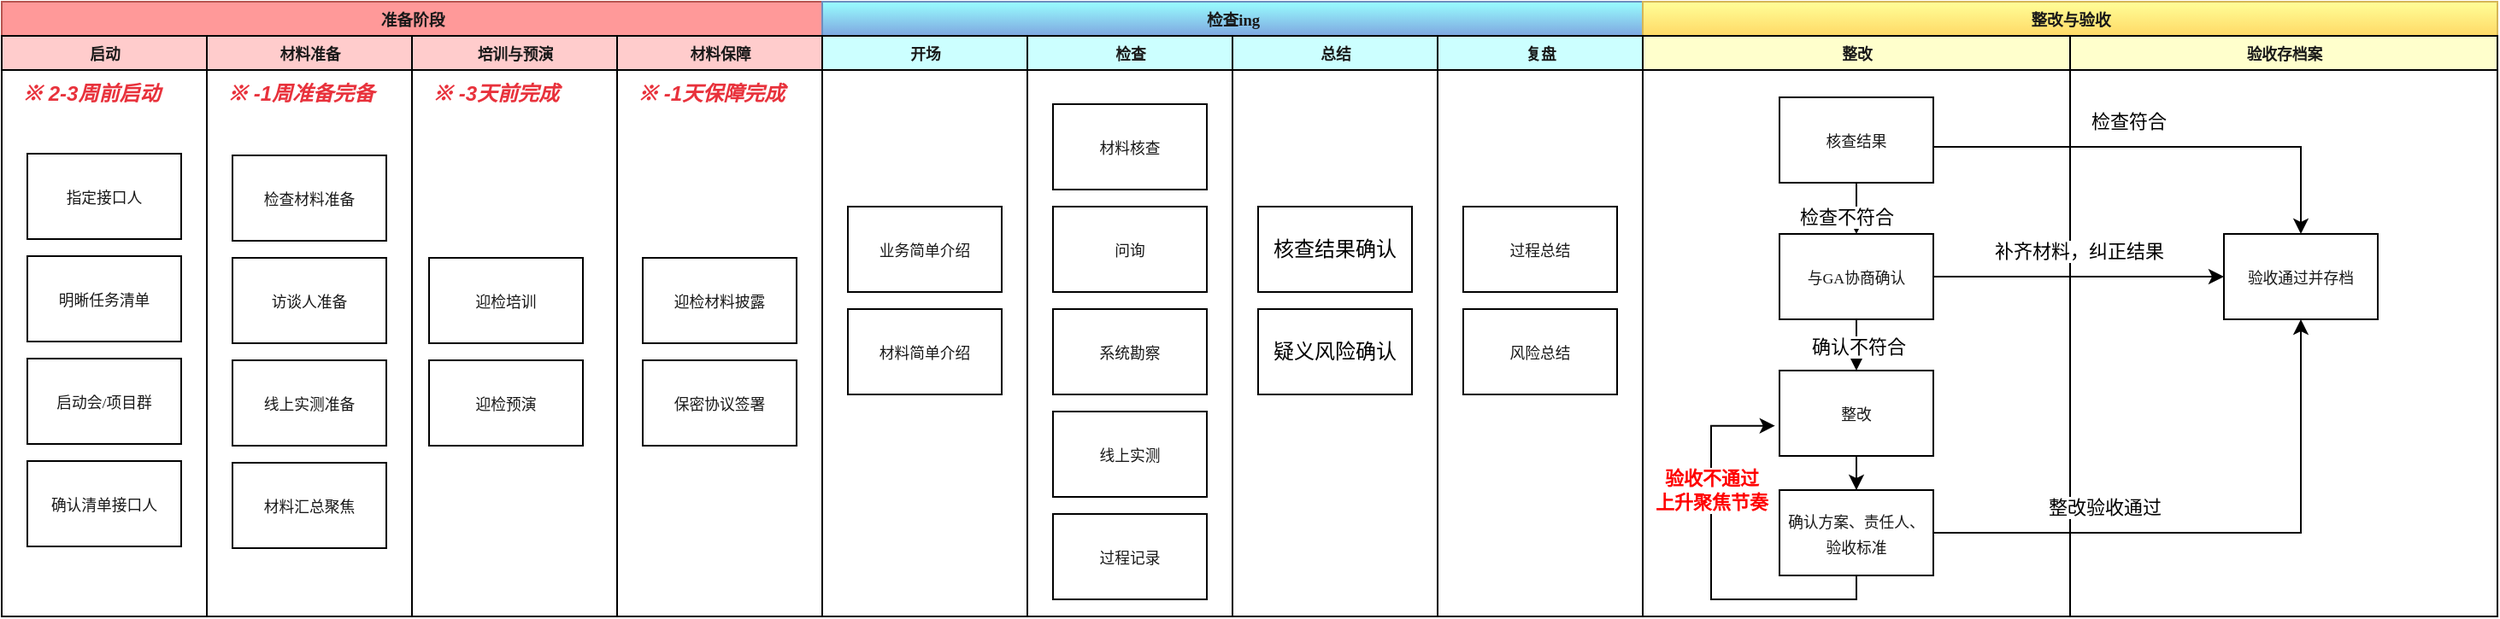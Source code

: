 <mxfile version="20.7.3" type="github">
  <diagram id="prtHgNgQTEPvFCAcTncT" name="Page-1">
    <mxGraphModel dx="1216" dy="515" grid="1" gridSize="10" guides="1" tooltips="1" connect="1" arrows="1" fold="1" page="1" pageScale="1" pageWidth="827" pageHeight="1169" math="0" shadow="0">
      <root>
        <mxCell id="0" />
        <mxCell id="1" parent="0" />
        <mxCell id="dNxyNK7c78bLwvsdeMH5-11" value="&lt;span style=&quot;font-family: &amp;quot;Microsoft YaHei&amp;quot;; font-size: 7pt; color: rgb(25, 25, 25); background-color: transparent;&quot;&gt;&lt;font style=&quot;vertical-align: inherit;&quot;&gt;&lt;font style=&quot;vertical-align: inherit;&quot;&gt;准备阶段&lt;/font&gt;&lt;/font&gt;&lt;/span&gt;" style="swimlane;html=1;startSize=20;horizontal=1;containerType=tree;glass=0;fillColor=#FF9999;strokeColor=#b85450;" parent="1" vertex="1">
          <mxGeometry x="20" y="40" width="480" height="360" as="geometry">
            <mxRectangle x="40" y="80" width="90" height="30" as="alternateBounds" />
          </mxGeometry>
        </mxCell>
        <mxCell id="OTApJZgQJJiU-7IRqIAa-1" value="&lt;span style=&quot;font-family: &amp;quot;Microsoft YaHei&amp;quot;; font-size: 6.667pt; color: rgb(25, 25, 25); background-color: transparent;&quot;&gt;启动&lt;/span&gt;" style="swimlane;html=1;startSize=20;horizontal=1;containerType=tree;glass=0;gradientColor=none;fillColor=#FFCCCC;" parent="dNxyNK7c78bLwvsdeMH5-11" vertex="1">
          <mxGeometry y="20" width="120" height="340" as="geometry">
            <mxRectangle x="40" y="80" width="90" height="30" as="alternateBounds" />
          </mxGeometry>
        </mxCell>
        <mxCell id="OTApJZgQJJiU-7IRqIAa-8" value="&lt;font face=&quot;Microsoft YaHei&quot; color=&quot;#191919&quot;&gt;&lt;span style=&quot;font-size: 8.889px;&quot;&gt;&lt;font style=&quot;vertical-align: inherit;&quot;&gt;&lt;font style=&quot;vertical-align: inherit;&quot;&gt;&lt;font style=&quot;vertical-align: inherit;&quot;&gt;&lt;font style=&quot;vertical-align: inherit;&quot;&gt;&lt;font style=&quot;vertical-align: inherit;&quot;&gt;&lt;font style=&quot;vertical-align: inherit;&quot;&gt;确认清单接口人&lt;/font&gt;&lt;/font&gt;&lt;/font&gt;&lt;/font&gt;&lt;/font&gt;&lt;/font&gt;&lt;/span&gt;&lt;/font&gt;" style="rounded=0;whiteSpace=wrap;html=1;" parent="OTApJZgQJJiU-7IRqIAa-1" vertex="1">
          <mxGeometry x="15" y="249" width="90" height="50" as="geometry" />
        </mxCell>
        <mxCell id="OTApJZgQJJiU-7IRqIAa-11" value="&lt;span style=&quot;font-family:&#39;Microsoft YaHei&#39;; font-size:6.667pt; color:#191919;&quot;&gt;&lt;font style=&quot;vertical-align: inherit;&quot;&gt;&lt;font style=&quot;vertical-align: inherit;&quot;&gt;&lt;font style=&quot;vertical-align: inherit;&quot;&gt;&lt;font style=&quot;vertical-align: inherit;&quot;&gt;&lt;font style=&quot;vertical-align: inherit;&quot;&gt;&lt;font style=&quot;vertical-align: inherit;&quot;&gt;&lt;font style=&quot;vertical-align: inherit;&quot;&gt;&lt;font style=&quot;vertical-align: inherit;&quot;&gt;启动会/项目群&lt;/font&gt;&lt;/font&gt;&lt;/font&gt;&lt;/font&gt;&lt;/font&gt;&lt;/font&gt;&lt;/font&gt;&lt;/font&gt;&lt;/span&gt;" style="rounded=0;whiteSpace=wrap;html=1;" parent="OTApJZgQJJiU-7IRqIAa-1" vertex="1">
          <mxGeometry x="15" y="189" width="90" height="50" as="geometry" />
        </mxCell>
        <mxCell id="iH_fENymZqT4NKZlddTt-9" value="&lt;font face=&quot;Microsoft YaHei&quot; color=&quot;#191919&quot;&gt;&lt;span style=&quot;font-size: 8.889px;&quot;&gt;&lt;font style=&quot;vertical-align: inherit;&quot;&gt;&lt;font style=&quot;vertical-align: inherit;&quot;&gt;&lt;font style=&quot;vertical-align: inherit;&quot;&gt;&lt;font style=&quot;vertical-align: inherit;&quot;&gt;&lt;font style=&quot;vertical-align: inherit;&quot;&gt;&lt;font style=&quot;vertical-align: inherit;&quot;&gt;&lt;font style=&quot;vertical-align: inherit;&quot;&gt;&lt;font style=&quot;vertical-align: inherit;&quot;&gt;&lt;font style=&quot;vertical-align: inherit;&quot;&gt;&lt;font style=&quot;vertical-align: inherit;&quot;&gt;指定接口人&lt;/font&gt;&lt;/font&gt;&lt;/font&gt;&lt;/font&gt;&lt;/font&gt;&lt;/font&gt;&lt;/font&gt;&lt;/font&gt;&lt;/font&gt;&lt;/font&gt;&lt;/span&gt;&lt;/font&gt;" style="rounded=0;whiteSpace=wrap;html=1;" vertex="1" parent="OTApJZgQJJiU-7IRqIAa-1">
          <mxGeometry x="15" y="69" width="90" height="50" as="geometry" />
        </mxCell>
        <mxCell id="iH_fENymZqT4NKZlddTt-10" value="&lt;font face=&quot;Microsoft YaHei&quot; color=&quot;#191919&quot;&gt;&lt;span style=&quot;font-size: 8.889px;&quot;&gt;&lt;font style=&quot;vertical-align: inherit;&quot;&gt;&lt;font style=&quot;vertical-align: inherit;&quot;&gt;&lt;font style=&quot;vertical-align: inherit;&quot;&gt;&lt;font style=&quot;vertical-align: inherit;&quot;&gt;&lt;font style=&quot;vertical-align: inherit;&quot;&gt;&lt;font style=&quot;vertical-align: inherit;&quot;&gt;明晰任务清单&lt;/font&gt;&lt;/font&gt;&lt;/font&gt;&lt;/font&gt;&lt;/font&gt;&lt;/font&gt;&lt;/span&gt;&lt;/font&gt;" style="rounded=0;whiteSpace=wrap;html=1;" vertex="1" parent="OTApJZgQJJiU-7IRqIAa-1">
          <mxGeometry x="15" y="129" width="90" height="50" as="geometry" />
        </mxCell>
        <mxCell id="iH_fENymZqT4NKZlddTt-6" value="&lt;div class=&quot;lake-content&quot;&gt;&lt;p style=&quot;margin: 0; padding: 0; min-height: 24px&quot; class=&quot;ne-p&quot; id=&quot;uf201b41a&quot;&gt;&lt;em&gt;&lt;span style=&quot;color: #E8323C&quot; class=&quot;ne-text&quot;&gt;&lt;font style=&quot;vertical-align: inherit;&quot;&gt;&lt;font style=&quot;vertical-align: inherit;&quot;&gt;&lt;font style=&quot;vertical-align: inherit;&quot;&gt;&lt;font style=&quot;vertical-align: inherit;&quot;&gt;&lt;font style=&quot;vertical-align: inherit;&quot;&gt;&lt;font style=&quot;vertical-align: inherit;&quot;&gt;&lt;font style=&quot;vertical-align: inherit;&quot;&gt;&lt;font style=&quot;vertical-align: inherit;&quot;&gt;&lt;font style=&quot;vertical-align: inherit;&quot;&gt;&lt;font style=&quot;vertical-align: inherit;&quot;&gt;&lt;font style=&quot;vertical-align: inherit;&quot;&gt;&lt;font style=&quot;vertical-align: inherit;&quot;&gt;&lt;font style=&quot;vertical-align: inherit;&quot;&gt;&lt;font style=&quot;vertical-align: inherit;&quot;&gt;&lt;font style=&quot;vertical-align: inherit;&quot;&gt;&lt;font style=&quot;vertical-align: inherit;&quot;&gt;※ &lt;/font&gt;&lt;/font&gt;&lt;/font&gt;&lt;/font&gt;&lt;/font&gt;&lt;/font&gt;&lt;/font&gt;&lt;/font&gt;&lt;/font&gt;&lt;/font&gt;&lt;/font&gt;&lt;/font&gt;&lt;/font&gt;&lt;/font&gt;&lt;/font&gt;&lt;/font&gt;&lt;/span&gt;&lt;/em&gt;&lt;em style=&quot;background-color: initial;&quot;&gt;&lt;span style=&quot;color: #E8323C&quot; class=&quot;ne-text&quot;&gt;&lt;font style=&quot;vertical-align: inherit;&quot;&gt;&lt;font style=&quot;vertical-align: inherit;&quot;&gt;&lt;font style=&quot;vertical-align: inherit;&quot;&gt;&lt;font style=&quot;vertical-align: inherit;&quot;&gt;2-3周前启动&lt;/font&gt;&lt;/font&gt;&lt;/font&gt;&lt;/font&gt;&lt;/span&gt;&lt;/em&gt;&lt;/p&gt;&lt;/div&gt;" style="text;whiteSpace=wrap;html=1;fontStyle=1" vertex="1" parent="OTApJZgQJJiU-7IRqIAa-1">
          <mxGeometry x="10" y="20" width="100" height="20" as="geometry" />
        </mxCell>
        <mxCell id="OTApJZgQJJiU-7IRqIAa-2" value="&lt;span style=&quot;font-family: &amp;quot;Microsoft YaHei&amp;quot;; font-size: 6.667pt; color: rgb(25, 25, 25);&quot;&gt;&lt;font style=&quot;vertical-align: inherit;&quot;&gt;&lt;font style=&quot;vertical-align: inherit;&quot;&gt;材料准备&lt;/font&gt;&lt;/font&gt;&lt;/span&gt;" style="swimlane;html=1;startSize=20;horizontal=1;containerType=tree;glass=0;fillColor=#FFCCCC;" parent="dNxyNK7c78bLwvsdeMH5-11" vertex="1">
          <mxGeometry x="120" y="20" width="120" height="340" as="geometry">
            <mxRectangle x="40" y="80" width="90" height="30" as="alternateBounds" />
          </mxGeometry>
        </mxCell>
        <mxCell id="OTApJZgQJJiU-7IRqIAa-19" value="&lt;font face=&quot;Microsoft YaHei&quot; color=&quot;#191919&quot;&gt;&lt;span style=&quot;font-size: 8.889px;&quot;&gt;检查材料准备&lt;/span&gt;&lt;/font&gt;" style="rounded=0;whiteSpace=wrap;html=1;" parent="OTApJZgQJJiU-7IRqIAa-2" vertex="1">
          <mxGeometry x="15" y="70" width="90" height="50" as="geometry" />
        </mxCell>
        <mxCell id="OTApJZgQJJiU-7IRqIAa-18" value="&lt;span style=&quot;font-family:&#39;Microsoft YaHei&#39;; font-size:6.667pt; color:#191919;&quot;&gt;&lt;font style=&quot;vertical-align: inherit;&quot;&gt;&lt;font style=&quot;vertical-align: inherit;&quot;&gt;访谈人准备&lt;/font&gt;&lt;/font&gt;&lt;/span&gt;" style="rounded=0;whiteSpace=wrap;html=1;" parent="OTApJZgQJJiU-7IRqIAa-2" vertex="1">
          <mxGeometry x="15" y="130" width="90" height="50" as="geometry" />
        </mxCell>
        <mxCell id="OTApJZgQJJiU-7IRqIAa-15" value="&lt;span style=&quot;font-family:&#39;Microsoft YaHei&#39;; font-size:6.667pt; color:#191919;&quot;&gt;线上实测准备&lt;/span&gt;" style="rounded=0;whiteSpace=wrap;html=1;" parent="OTApJZgQJJiU-7IRqIAa-2" vertex="1">
          <mxGeometry x="15" y="190" width="90" height="50" as="geometry" />
        </mxCell>
        <mxCell id="iH_fENymZqT4NKZlddTt-2" value="&lt;div class=&quot;lake-content&quot;&gt;&lt;p style=&quot;margin: 0; padding: 0; min-height: 24px&quot; class=&quot;ne-p&quot; id=&quot;uf201b41a&quot;&gt;&lt;em&gt;&lt;span style=&quot;color: #E8323C&quot; class=&quot;ne-text&quot;&gt;&lt;font style=&quot;vertical-align: inherit;&quot;&gt;&lt;font style=&quot;vertical-align: inherit;&quot;&gt;&lt;font style=&quot;vertical-align: inherit;&quot;&gt;&lt;font style=&quot;vertical-align: inherit;&quot;&gt;&lt;font style=&quot;vertical-align: inherit;&quot;&gt;&lt;font style=&quot;vertical-align: inherit;&quot;&gt;&lt;font style=&quot;vertical-align: inherit;&quot;&gt;&lt;font style=&quot;vertical-align: inherit;&quot;&gt;&lt;font style=&quot;vertical-align: inherit;&quot;&gt;&lt;font style=&quot;vertical-align: inherit;&quot;&gt;&lt;font style=&quot;vertical-align: inherit;&quot;&gt;&lt;font style=&quot;vertical-align: inherit;&quot;&gt;&lt;font style=&quot;vertical-align: inherit;&quot;&gt;&lt;font style=&quot;vertical-align: inherit;&quot;&gt;※ -1周准备完备&lt;/font&gt;&lt;/font&gt;&lt;/font&gt;&lt;/font&gt;&lt;/font&gt;&lt;/font&gt;&lt;/font&gt;&lt;/font&gt;&lt;/font&gt;&lt;/font&gt;&lt;/font&gt;&lt;/font&gt;&lt;/font&gt;&lt;/font&gt;&lt;/span&gt;&lt;/em&gt;&lt;/p&gt;&lt;/div&gt;" style="text;whiteSpace=wrap;html=1;fontStyle=1" vertex="1" parent="OTApJZgQJJiU-7IRqIAa-2">
          <mxGeometry x="10" y="20" width="100" height="20" as="geometry" />
        </mxCell>
        <mxCell id="OTApJZgQJJiU-7IRqIAa-24" value="&lt;font face=&quot;Microsoft YaHei&quot; color=&quot;#191919&quot;&gt;&lt;span style=&quot;font-size: 8.889px;&quot;&gt;材料汇总聚焦&lt;/span&gt;&lt;/font&gt;" style="rounded=0;whiteSpace=wrap;html=1;" parent="OTApJZgQJJiU-7IRqIAa-2" vertex="1">
          <mxGeometry x="15" y="250" width="90" height="50" as="geometry" />
        </mxCell>
        <mxCell id="OTApJZgQJJiU-7IRqIAa-4" value="&lt;span style=&quot;font-family: &amp;quot;Microsoft YaHei&amp;quot;; font-size: 6.667pt; color: rgb(25, 25, 25);&quot;&gt;材料保障&lt;/span&gt;" style="swimlane;html=1;startSize=20;horizontal=1;containerType=tree;glass=0;fillColor=#FFCCCC;" parent="dNxyNK7c78bLwvsdeMH5-11" vertex="1">
          <mxGeometry x="360" y="20" width="120" height="340" as="geometry">
            <mxRectangle x="40" y="80" width="90" height="30" as="alternateBounds" />
          </mxGeometry>
        </mxCell>
        <mxCell id="OTApJZgQJJiU-7IRqIAa-26" value="&lt;font face=&quot;Microsoft YaHei&quot; color=&quot;#191919&quot;&gt;&lt;span style=&quot;font-size: 8.889px;&quot;&gt;迎检材料披露&lt;/span&gt;&lt;/font&gt;" style="rounded=0;whiteSpace=wrap;html=1;" parent="OTApJZgQJJiU-7IRqIAa-4" vertex="1">
          <mxGeometry x="15" y="130" width="90" height="50" as="geometry" />
        </mxCell>
        <mxCell id="OTApJZgQJJiU-7IRqIAa-27" value="&lt;span style=&quot;font-family:&#39;Microsoft YaHei&#39;; font-size:6.667pt; color:#191919;&quot;&gt;保密协议签署&lt;/span&gt;" style="rounded=0;whiteSpace=wrap;html=1;" parent="OTApJZgQJJiU-7IRqIAa-4" vertex="1">
          <mxGeometry x="15" y="190" width="90" height="50" as="geometry" />
        </mxCell>
        <mxCell id="iH_fENymZqT4NKZlddTt-12" value="&lt;div class=&quot;lake-content&quot;&gt;&lt;p style=&quot;margin: 0; padding: 0; min-height: 24px&quot; class=&quot;ne-p&quot; id=&quot;uf201b41a&quot;&gt;&lt;em&gt;&lt;span style=&quot;color: #E8323C&quot; class=&quot;ne-text&quot;&gt;&lt;font style=&quot;vertical-align: inherit;&quot;&gt;&lt;font style=&quot;vertical-align: inherit;&quot;&gt;&lt;font style=&quot;vertical-align: inherit;&quot;&gt;&lt;font style=&quot;vertical-align: inherit;&quot;&gt;&lt;font style=&quot;vertical-align: inherit;&quot;&gt;&lt;font style=&quot;vertical-align: inherit;&quot;&gt;&lt;font style=&quot;vertical-align: inherit;&quot;&gt;&lt;font style=&quot;vertical-align: inherit;&quot;&gt;&lt;font style=&quot;vertical-align: inherit;&quot;&gt;&lt;font style=&quot;vertical-align: inherit;&quot;&gt;&lt;font style=&quot;vertical-align: inherit;&quot;&gt;&lt;font style=&quot;vertical-align: inherit;&quot;&gt;&lt;font style=&quot;vertical-align: inherit;&quot;&gt;&lt;font style=&quot;vertical-align: inherit;&quot;&gt;&lt;font style=&quot;vertical-align: inherit;&quot;&gt;&lt;font style=&quot;vertical-align: inherit;&quot;&gt;&lt;font style=&quot;vertical-align: inherit;&quot;&gt;&lt;font style=&quot;vertical-align: inherit;&quot;&gt;※ -1天保障完成&lt;/font&gt;&lt;/font&gt;&lt;/font&gt;&lt;/font&gt;&lt;/font&gt;&lt;/font&gt;&lt;/font&gt;&lt;/font&gt;&lt;/font&gt;&lt;/font&gt;&lt;/font&gt;&lt;/font&gt;&lt;/font&gt;&lt;/font&gt;&lt;/font&gt;&lt;/font&gt;&lt;/font&gt;&lt;/font&gt;&lt;/span&gt;&lt;/em&gt;&lt;/p&gt;&lt;/div&gt;" style="text;whiteSpace=wrap;html=1;fontStyle=1" vertex="1" parent="OTApJZgQJJiU-7IRqIAa-4">
          <mxGeometry x="10" y="20" width="100" height="20" as="geometry" />
        </mxCell>
        <mxCell id="OTApJZgQJJiU-7IRqIAa-3" value="&lt;span style=&quot;font-family: &amp;quot;Microsoft YaHei&amp;quot;; font-size: 6.667pt; color: rgb(25, 25, 25);&quot;&gt;&lt;font style=&quot;vertical-align: inherit;&quot;&gt;&lt;font style=&quot;vertical-align: inherit;&quot;&gt;培训与预演&lt;/font&gt;&lt;/font&gt;&lt;/span&gt;" style="swimlane;html=1;startSize=20;horizontal=1;containerType=tree;glass=0;fillColor=#FFCCCC;" parent="dNxyNK7c78bLwvsdeMH5-11" vertex="1">
          <mxGeometry x="240" y="20" width="120" height="340" as="geometry">
            <mxRectangle x="240" y="20" width="90" height="30" as="alternateBounds" />
          </mxGeometry>
        </mxCell>
        <mxCell id="OTApJZgQJJiU-7IRqIAa-25" value="&lt;span style=&quot;font-family:&#39;Microsoft YaHei&#39;; font-size:6.667pt; color:#191919;&quot;&gt;迎检培训&lt;/span&gt;" style="rounded=0;whiteSpace=wrap;html=1;" parent="OTApJZgQJJiU-7IRqIAa-3" vertex="1">
          <mxGeometry x="10" y="130" width="90" height="50" as="geometry" />
        </mxCell>
        <mxCell id="OTApJZgQJJiU-7IRqIAa-22" value="&lt;font face=&quot;Microsoft YaHei&quot; color=&quot;#191919&quot;&gt;&lt;span style=&quot;font-size: 8.889px;&quot;&gt;迎检预演&lt;/span&gt;&lt;/font&gt;" style="rounded=0;whiteSpace=wrap;html=1;" parent="OTApJZgQJJiU-7IRqIAa-3" vertex="1">
          <mxGeometry x="10" y="190" width="90" height="50" as="geometry" />
        </mxCell>
        <mxCell id="iH_fENymZqT4NKZlddTt-11" value="&lt;div class=&quot;lake-content&quot;&gt;&lt;p style=&quot;margin: 0; padding: 0; min-height: 24px&quot; class=&quot;ne-p&quot; id=&quot;uf201b41a&quot;&gt;&lt;em&gt;&lt;span style=&quot;color: #E8323C&quot; class=&quot;ne-text&quot;&gt;&lt;font style=&quot;vertical-align: inherit;&quot;&gt;&lt;font style=&quot;vertical-align: inherit;&quot;&gt;&lt;font style=&quot;vertical-align: inherit;&quot;&gt;&lt;font style=&quot;vertical-align: inherit;&quot;&gt;&lt;font style=&quot;vertical-align: inherit;&quot;&gt;&lt;font style=&quot;vertical-align: inherit;&quot;&gt;&lt;font style=&quot;vertical-align: inherit;&quot;&gt;&lt;font style=&quot;vertical-align: inherit;&quot;&gt;&lt;font style=&quot;vertical-align: inherit;&quot;&gt;&lt;font style=&quot;vertical-align: inherit;&quot;&gt;&lt;font style=&quot;vertical-align: inherit;&quot;&gt;&lt;font style=&quot;vertical-align: inherit;&quot;&gt;&lt;font style=&quot;vertical-align: inherit;&quot;&gt;&lt;font style=&quot;vertical-align: inherit;&quot;&gt;&lt;font style=&quot;vertical-align: inherit;&quot;&gt;&lt;font style=&quot;vertical-align: inherit;&quot;&gt;&lt;font style=&quot;vertical-align: inherit;&quot;&gt;&lt;font style=&quot;vertical-align: inherit;&quot;&gt;&lt;font style=&quot;vertical-align: inherit;&quot;&gt;&lt;font style=&quot;vertical-align: inherit;&quot;&gt;※ -3天前完成&lt;/font&gt;&lt;/font&gt;&lt;/font&gt;&lt;/font&gt;&lt;/font&gt;&lt;/font&gt;&lt;/font&gt;&lt;/font&gt;&lt;/font&gt;&lt;/font&gt;&lt;/font&gt;&lt;/font&gt;&lt;/font&gt;&lt;/font&gt;&lt;/font&gt;&lt;/font&gt;&lt;/font&gt;&lt;/font&gt;&lt;/font&gt;&lt;/font&gt;&lt;/span&gt;&lt;/em&gt;&lt;/p&gt;&lt;/div&gt;" style="text;whiteSpace=wrap;html=1;fontStyle=1" vertex="1" parent="OTApJZgQJJiU-7IRqIAa-3">
          <mxGeometry x="10" y="20" width="100" height="20" as="geometry" />
        </mxCell>
        <mxCell id="OTApJZgQJJiU-7IRqIAa-29" value="&lt;span style=&quot;font-family: &amp;quot;Microsoft YaHei&amp;quot;; font-size: 7pt; color: rgb(25, 25, 25); background-color: transparent;&quot;&gt;检查ing&lt;/span&gt;" style="swimlane;html=1;startSize=20;horizontal=1;containerType=tree;glass=0;fillColor=#99FFFF;gradientColor=#7ea6e0;strokeColor=#6c8ebf;" parent="1" vertex="1">
          <mxGeometry x="500" y="40" width="480" height="360" as="geometry">
            <mxRectangle x="40" y="80" width="90" height="30" as="alternateBounds" />
          </mxGeometry>
        </mxCell>
        <mxCell id="OTApJZgQJJiU-7IRqIAa-30" value="&lt;span style=&quot;font-family: &amp;quot;Microsoft YaHei&amp;quot;; font-size: 6.667pt; color: rgb(25, 25, 25); background-color: transparent;&quot;&gt;开场&lt;/span&gt;" style="swimlane;html=1;startSize=20;horizontal=1;containerType=tree;glass=0;fillColor=#CCFFFF;" parent="OTApJZgQJJiU-7IRqIAa-29" vertex="1">
          <mxGeometry y="20" width="120" height="340" as="geometry">
            <mxRectangle x="40" y="80" width="90" height="30" as="alternateBounds" />
          </mxGeometry>
        </mxCell>
        <mxCell id="OTApJZgQJJiU-7IRqIAa-32" value="&lt;span style=&quot;font-family:&#39;Microsoft YaHei&#39;; font-size:6.667pt; color:#191919;&quot;&gt;确认检查标准&lt;/span&gt;" style="rounded=0;whiteSpace=wrap;html=1;" parent="OTApJZgQJJiU-7IRqIAa-30" vertex="1">
          <mxGeometry x="15" y="100" width="90" height="50" as="geometry" />
        </mxCell>
        <mxCell id="OTApJZgQJJiU-7IRqIAa-33" value="&lt;span style=&quot;font-family:&#39;Microsoft YaHei&#39;; font-size:6.667pt; color:#191919;&quot;&gt;材料简单介绍&lt;/span&gt;" style="rounded=0;whiteSpace=wrap;html=1;" parent="OTApJZgQJJiU-7IRqIAa-30" vertex="1">
          <mxGeometry x="15" y="160" width="90" height="50" as="geometry" />
        </mxCell>
        <mxCell id="OTApJZgQJJiU-7IRqIAa-36" value="&lt;span style=&quot;font-family:&#39;Microsoft YaHei&#39;; font-size:6.667pt; color:#191919;&quot;&gt;业务简单介绍&lt;/span&gt;" style="rounded=0;whiteSpace=wrap;html=1;" parent="OTApJZgQJJiU-7IRqIAa-30" vertex="1">
          <mxGeometry x="15" y="100" width="90" height="50" as="geometry" />
        </mxCell>
        <mxCell id="OTApJZgQJJiU-7IRqIAa-38" value="&lt;font face=&quot;Microsoft YaHei&quot; color=&quot;#191919&quot;&gt;&lt;span style=&quot;font-size: 8.889px;&quot;&gt;检查&lt;/span&gt;&lt;/font&gt;" style="swimlane;html=1;startSize=20;horizontal=1;containerType=tree;glass=0;fillColor=#CCFFFF;" parent="OTApJZgQJJiU-7IRqIAa-29" vertex="1">
          <mxGeometry x="120" y="20" width="120" height="340" as="geometry">
            <mxRectangle x="40" y="80" width="90" height="30" as="alternateBounds" />
          </mxGeometry>
        </mxCell>
        <mxCell id="OTApJZgQJJiU-7IRqIAa-39" value="&lt;font face=&quot;Microsoft YaHei&quot; color=&quot;#191919&quot;&gt;&lt;span style=&quot;font-size: 8.889px;&quot;&gt;材料核查&lt;/span&gt;&lt;/font&gt;" style="rounded=0;whiteSpace=wrap;html=1;" parent="OTApJZgQJJiU-7IRqIAa-38" vertex="1">
          <mxGeometry x="15" y="40" width="90" height="50" as="geometry" />
        </mxCell>
        <mxCell id="OTApJZgQJJiU-7IRqIAa-40" value="&lt;font face=&quot;Microsoft YaHei&quot; color=&quot;#191919&quot;&gt;&lt;span style=&quot;font-size: 8.889px;&quot;&gt;问询&lt;/span&gt;&lt;/font&gt;" style="rounded=0;whiteSpace=wrap;html=1;" parent="OTApJZgQJJiU-7IRqIAa-38" vertex="1">
          <mxGeometry x="15" y="100" width="90" height="50" as="geometry" />
        </mxCell>
        <mxCell id="OTApJZgQJJiU-7IRqIAa-41" value="&lt;font face=&quot;Microsoft YaHei&quot; color=&quot;#191919&quot;&gt;&lt;span style=&quot;font-size: 8.889px;&quot;&gt;系统勘察&lt;/span&gt;&lt;/font&gt;" style="rounded=0;whiteSpace=wrap;html=1;" parent="OTApJZgQJJiU-7IRqIAa-38" vertex="1">
          <mxGeometry x="15" y="160" width="90" height="50" as="geometry" />
        </mxCell>
        <mxCell id="OTApJZgQJJiU-7IRqIAa-42" value="&lt;font face=&quot;Microsoft YaHei&quot; color=&quot;#191919&quot;&gt;&lt;span style=&quot;font-size: 8.889px;&quot;&gt;线上实测&lt;/span&gt;&lt;/font&gt;" style="rounded=0;whiteSpace=wrap;html=1;" parent="OTApJZgQJJiU-7IRqIAa-38" vertex="1">
          <mxGeometry x="15" y="220" width="90" height="50" as="geometry" />
        </mxCell>
        <mxCell id="OTApJZgQJJiU-7IRqIAa-43" value="&lt;span style=&quot;font-family: &amp;quot;Microsoft YaHei&amp;quot;; font-size: 6.667pt; color: rgb(25, 25, 25);&quot;&gt;复盘&lt;/span&gt;" style="swimlane;html=1;startSize=20;horizontal=1;containerType=tree;glass=0;fillColor=#CCFFFF;" parent="OTApJZgQJJiU-7IRqIAa-29" vertex="1">
          <mxGeometry x="360" y="20" width="120" height="340" as="geometry">
            <mxRectangle x="40" y="80" width="90" height="30" as="alternateBounds" />
          </mxGeometry>
        </mxCell>
        <mxCell id="OTApJZgQJJiU-7IRqIAa-44" value="&lt;font face=&quot;Microsoft YaHei&quot; color=&quot;#191919&quot;&gt;&lt;span style=&quot;font-size: 8.889px;&quot;&gt;过程总结&lt;/span&gt;&lt;/font&gt;" style="rounded=0;whiteSpace=wrap;html=1;" parent="OTApJZgQJJiU-7IRqIAa-43" vertex="1">
          <mxGeometry x="15" y="100" width="90" height="50" as="geometry" />
        </mxCell>
        <mxCell id="OTApJZgQJJiU-7IRqIAa-45" value="&lt;font face=&quot;Microsoft YaHei&quot; color=&quot;#191919&quot;&gt;&lt;span style=&quot;font-size: 8.889px;&quot;&gt;风险总结&lt;br&gt;&lt;/span&gt;&lt;/font&gt;" style="rounded=0;whiteSpace=wrap;html=1;" parent="OTApJZgQJJiU-7IRqIAa-43" vertex="1">
          <mxGeometry x="15" y="160" width="90" height="50" as="geometry" />
        </mxCell>
        <mxCell id="OTApJZgQJJiU-7IRqIAa-46" value="&lt;span style=&quot;font-family: &amp;quot;Microsoft YaHei&amp;quot;; font-size: 6.667pt; color: rgb(25, 25, 25);&quot;&gt;总结&lt;/span&gt;" style="swimlane;html=1;startSize=20;horizontal=1;containerType=tree;glass=0;fillColor=#CCFFFF;" parent="OTApJZgQJJiU-7IRqIAa-29" vertex="1">
          <mxGeometry x="240" y="20" width="120" height="340" as="geometry">
            <mxRectangle x="40" y="80" width="90" height="30" as="alternateBounds" />
          </mxGeometry>
        </mxCell>
        <mxCell id="OTApJZgQJJiU-7IRqIAa-47" value="&lt;div class=&quot;lake-content&quot;&gt;&lt;span style=&quot;border-color: var(--border-color);&quot; class=&quot;ne-text&quot;&gt;疑义风险&lt;/span&gt;&lt;span style=&quot;border-color: var(--border-color); background-color: initial;&quot;&gt;确认&lt;/span&gt;&lt;br&gt;&lt;/div&gt;" style="rounded=0;whiteSpace=wrap;html=1;" parent="OTApJZgQJJiU-7IRqIAa-46" vertex="1">
          <mxGeometry x="15" y="160" width="90" height="50" as="geometry" />
        </mxCell>
        <mxCell id="OTApJZgQJJiU-7IRqIAa-48" value="&lt;div class=&quot;lake-content&quot;&gt;核查结果确认&lt;/div&gt;" style="rounded=0;whiteSpace=wrap;html=1;" parent="OTApJZgQJJiU-7IRqIAa-46" vertex="1">
          <mxGeometry x="15" y="100" width="90" height="50" as="geometry" />
        </mxCell>
        <mxCell id="OTApJZgQJJiU-7IRqIAa-53" value="&lt;font face=&quot;Microsoft YaHei&quot; color=&quot;#191919&quot;&gt;&lt;span style=&quot;font-size: 8.889px;&quot;&gt;过程记录&lt;/span&gt;&lt;/font&gt;" style="rounded=0;whiteSpace=wrap;html=1;" parent="1" vertex="1">
          <mxGeometry x="635" y="340" width="90" height="50" as="geometry" />
        </mxCell>
        <mxCell id="OTApJZgQJJiU-7IRqIAa-56" value="&lt;span style=&quot;font-family: &amp;quot;Microsoft YaHei&amp;quot;; font-size: 7pt; color: rgb(25, 25, 25); background-color: transparent;&quot;&gt;整改与验收&lt;/span&gt;" style="swimlane;html=1;startSize=20;horizontal=1;containerType=tree;glass=0;fillColor=#FFFF99;strokeColor=#d6b656;gradientColor=#ffd966;" parent="1" vertex="1">
          <mxGeometry x="980" y="40" width="500" height="360" as="geometry">
            <mxRectangle x="40" y="80" width="90" height="30" as="alternateBounds" />
          </mxGeometry>
        </mxCell>
        <mxCell id="OTApJZgQJJiU-7IRqIAa-57" value="&lt;span style=&quot;font-family: &amp;quot;Microsoft YaHei&amp;quot;; font-size: 6.667pt; color: rgb(25, 25, 25); background-color: transparent;&quot;&gt;整改&lt;/span&gt;" style="swimlane;html=1;startSize=20;horizontal=1;containerType=tree;glass=0;fillColor=#FFFFCC;" parent="OTApJZgQJJiU-7IRqIAa-56" vertex="1">
          <mxGeometry y="20" width="250" height="340" as="geometry">
            <mxRectangle x="40" y="80" width="90" height="30" as="alternateBounds" />
          </mxGeometry>
        </mxCell>
        <mxCell id="OTApJZgQJJiU-7IRqIAa-101" style="edgeStyle=orthogonalEdgeStyle;rounded=0;orthogonalLoop=1;jettySize=auto;html=1;entryX=0.5;entryY=0;entryDx=0;entryDy=0;" parent="OTApJZgQJJiU-7IRqIAa-57" source="OTApJZgQJJiU-7IRqIAa-59" target="OTApJZgQJJiU-7IRqIAa-100" edge="1">
          <mxGeometry relative="1" as="geometry" />
        </mxCell>
        <mxCell id="OTApJZgQJJiU-7IRqIAa-109" value="确认不符合" style="edgeLabel;html=1;align=center;verticalAlign=middle;resizable=0;points=[];" parent="OTApJZgQJJiU-7IRqIAa-101" vertex="1" connectable="0">
          <mxGeometry x="-0.049" y="-1" relative="1" as="geometry">
            <mxPoint as="offset" />
          </mxGeometry>
        </mxCell>
        <mxCell id="OTApJZgQJJiU-7IRqIAa-59" value="&lt;span style=&quot;font-family:&#39;Microsoft YaHei&#39;; font-size:6.667pt; color:#191919;&quot;&gt;与GA协商确认&lt;/span&gt;" style="rounded=0;whiteSpace=wrap;html=1;" parent="OTApJZgQJJiU-7IRqIAa-57" vertex="1">
          <mxGeometry x="80" y="116" width="90" height="50" as="geometry" />
        </mxCell>
        <mxCell id="OTApJZgQJJiU-7IRqIAa-79" style="edgeStyle=orthogonalEdgeStyle;rounded=0;orthogonalLoop=1;jettySize=auto;html=1;" parent="OTApJZgQJJiU-7IRqIAa-57" source="OTApJZgQJJiU-7IRqIAa-60" target="OTApJZgQJJiU-7IRqIAa-59" edge="1">
          <mxGeometry relative="1" as="geometry" />
        </mxCell>
        <mxCell id="OTApJZgQJJiU-7IRqIAa-60" value="&lt;span style=&quot;font-family:&#39;Microsoft YaHei&#39;; font-size:6.667pt; color:#191919;&quot;&gt;核查结果&lt;/span&gt;" style="rounded=0;whiteSpace=wrap;html=1;" parent="OTApJZgQJJiU-7IRqIAa-57" vertex="1">
          <mxGeometry x="80" y="36" width="90" height="50" as="geometry" />
        </mxCell>
        <mxCell id="OTApJZgQJJiU-7IRqIAa-80" value="检查不符合" style="edgeLabel;html=1;align=center;verticalAlign=middle;resizable=0;points=[];" parent="OTApJZgQJJiU-7IRqIAa-57" vertex="1" connectable="0">
          <mxGeometry x="140.0" y="110" as="geometry">
            <mxPoint x="-21" y="-4" as="offset" />
          </mxGeometry>
        </mxCell>
        <mxCell id="OTApJZgQJJiU-7IRqIAa-120" style="edgeStyle=orthogonalEdgeStyle;rounded=0;orthogonalLoop=1;jettySize=auto;html=1;entryX=0.5;entryY=0;entryDx=0;entryDy=0;" parent="OTApJZgQJJiU-7IRqIAa-57" source="OTApJZgQJJiU-7IRqIAa-100" target="OTApJZgQJJiU-7IRqIAa-119" edge="1">
          <mxGeometry relative="1" as="geometry" />
        </mxCell>
        <mxCell id="OTApJZgQJJiU-7IRqIAa-100" value="&lt;font face=&quot;Microsoft YaHei&quot; color=&quot;#191919&quot;&gt;&lt;span style=&quot;font-size: 8.889px;&quot;&gt;整改&lt;/span&gt;&lt;/font&gt;" style="rounded=0;whiteSpace=wrap;html=1;" parent="OTApJZgQJJiU-7IRqIAa-57" vertex="1">
          <mxGeometry x="80" y="196" width="90" height="50" as="geometry" />
        </mxCell>
        <mxCell id="OTApJZgQJJiU-7IRqIAa-121" style="edgeStyle=orthogonalEdgeStyle;rounded=0;orthogonalLoop=1;jettySize=auto;html=1;entryX=-0.029;entryY=0.647;entryDx=0;entryDy=0;entryPerimeter=0;" parent="OTApJZgQJJiU-7IRqIAa-57" source="OTApJZgQJJiU-7IRqIAa-119" target="OTApJZgQJJiU-7IRqIAa-100" edge="1">
          <mxGeometry relative="1" as="geometry">
            <Array as="points">
              <mxPoint x="125" y="330" />
              <mxPoint x="40" y="330" />
              <mxPoint x="40" y="228" />
            </Array>
          </mxGeometry>
        </mxCell>
        <mxCell id="OTApJZgQJJiU-7IRqIAa-122" value="&lt;b&gt;&lt;font color=&quot;#ff0000&quot;&gt;验收不通过&lt;br&gt;上升聚焦节奏&lt;/font&gt;&lt;br&gt;&lt;/b&gt;" style="edgeLabel;html=1;align=center;verticalAlign=middle;resizable=0;points=[];" parent="OTApJZgQJJiU-7IRqIAa-121" vertex="1" connectable="0">
          <mxGeometry x="0.116" y="3" relative="1" as="geometry">
            <mxPoint x="3" y="-30" as="offset" />
          </mxGeometry>
        </mxCell>
        <mxCell id="OTApJZgQJJiU-7IRqIAa-119" value="&lt;font face=&quot;Microsoft YaHei&quot; color=&quot;#191919&quot;&gt;&lt;span style=&quot;font-size: 8.889px;&quot;&gt;确认方案、责任人、验收标准&lt;/span&gt;&lt;/font&gt;" style="rounded=0;whiteSpace=wrap;html=1;" parent="OTApJZgQJJiU-7IRqIAa-57" vertex="1">
          <mxGeometry x="80" y="266" width="90" height="50" as="geometry" />
        </mxCell>
        <mxCell id="OTApJZgQJJiU-7IRqIAa-72" value="&lt;span style=&quot;font-family: &amp;quot;Microsoft YaHei&amp;quot;; font-size: 6.667pt; color: rgb(25, 25, 25); background-color: transparent;&quot;&gt;验收存档案&lt;br&gt;&lt;/span&gt;" style="swimlane;html=1;startSize=20;horizontal=1;containerType=tree;glass=0;fillColor=#FFFFCC;" parent="OTApJZgQJJiU-7IRqIAa-56" vertex="1">
          <mxGeometry x="250" y="20" width="250" height="340" as="geometry">
            <mxRectangle x="40" y="80" width="90" height="30" as="alternateBounds" />
          </mxGeometry>
        </mxCell>
        <mxCell id="OTApJZgQJJiU-7IRqIAa-74" value="&lt;font face=&quot;Microsoft YaHei&quot; color=&quot;#191919&quot;&gt;&lt;span style=&quot;font-size: 8.889px;&quot;&gt;验收通过并存档&lt;/span&gt;&lt;/font&gt;" style="rounded=0;whiteSpace=wrap;html=1;" parent="OTApJZgQJJiU-7IRqIAa-72" vertex="1">
          <mxGeometry x="90" y="116" width="90" height="50" as="geometry" />
        </mxCell>
        <mxCell id="OTApJZgQJJiU-7IRqIAa-75" style="edgeStyle=orthogonalEdgeStyle;rounded=0;orthogonalLoop=1;jettySize=auto;html=1;entryX=0.5;entryY=0;entryDx=0;entryDy=0;" parent="OTApJZgQJJiU-7IRqIAa-56" source="OTApJZgQJJiU-7IRqIAa-60" target="OTApJZgQJJiU-7IRqIAa-74" edge="1">
          <mxGeometry relative="1" as="geometry">
            <Array as="points">
              <mxPoint x="385" y="85" />
            </Array>
          </mxGeometry>
        </mxCell>
        <mxCell id="OTApJZgQJJiU-7IRqIAa-76" value="检查符合" style="edgeLabel;html=1;align=center;verticalAlign=middle;resizable=0;points=[];" parent="OTApJZgQJJiU-7IRqIAa-75" vertex="1" connectable="0">
          <mxGeometry x="-0.147" y="-2" relative="1" as="geometry">
            <mxPoint y="-17" as="offset" />
          </mxGeometry>
        </mxCell>
        <mxCell id="OTApJZgQJJiU-7IRqIAa-81" style="edgeStyle=orthogonalEdgeStyle;rounded=0;orthogonalLoop=1;jettySize=auto;html=1;entryX=0;entryY=0.5;entryDx=0;entryDy=0;" parent="OTApJZgQJJiU-7IRqIAa-56" source="OTApJZgQJJiU-7IRqIAa-59" target="OTApJZgQJJiU-7IRqIAa-74" edge="1">
          <mxGeometry relative="1" as="geometry" />
        </mxCell>
        <mxCell id="OTApJZgQJJiU-7IRqIAa-82" value="补齐材料，纠正结果" style="edgeLabel;html=1;align=center;verticalAlign=middle;resizable=0;points=[];" parent="OTApJZgQJJiU-7IRqIAa-81" vertex="1" connectable="0">
          <mxGeometry x="-0.108" relative="1" as="geometry">
            <mxPoint x="9" y="-15" as="offset" />
          </mxGeometry>
        </mxCell>
        <mxCell id="OTApJZgQJJiU-7IRqIAa-110" style="edgeStyle=orthogonalEdgeStyle;rounded=0;orthogonalLoop=1;jettySize=auto;html=1;entryX=0.5;entryY=1;entryDx=0;entryDy=0;exitX=1;exitY=0.5;exitDx=0;exitDy=0;" parent="OTApJZgQJJiU-7IRqIAa-56" source="OTApJZgQJJiU-7IRqIAa-119" target="OTApJZgQJJiU-7IRqIAa-74" edge="1">
          <mxGeometry relative="1" as="geometry" />
        </mxCell>
        <mxCell id="OTApJZgQJJiU-7IRqIAa-111" value="整改验收通过" style="edgeLabel;html=1;align=center;verticalAlign=middle;resizable=0;points=[];" parent="OTApJZgQJJiU-7IRqIAa-110" vertex="1" connectable="0">
          <mxGeometry x="-0.42" y="-5" relative="1" as="geometry">
            <mxPoint x="1" y="-20" as="offset" />
          </mxGeometry>
        </mxCell>
      </root>
    </mxGraphModel>
  </diagram>
</mxfile>
